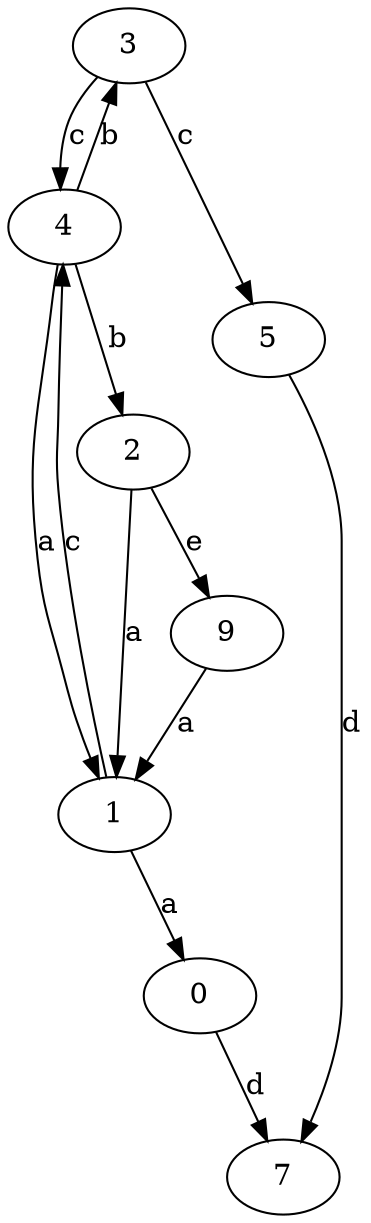 strict digraph  {
0;
1;
2;
3;
4;
5;
7;
9;
0 -> 7  [label=d];
1 -> 0  [label=a];
1 -> 4  [label=c];
2 -> 1  [label=a];
2 -> 9  [label=e];
3 -> 4  [label=c];
3 -> 5  [label=c];
4 -> 1  [label=a];
4 -> 2  [label=b];
4 -> 3  [label=b];
5 -> 7  [label=d];
9 -> 1  [label=a];
}
